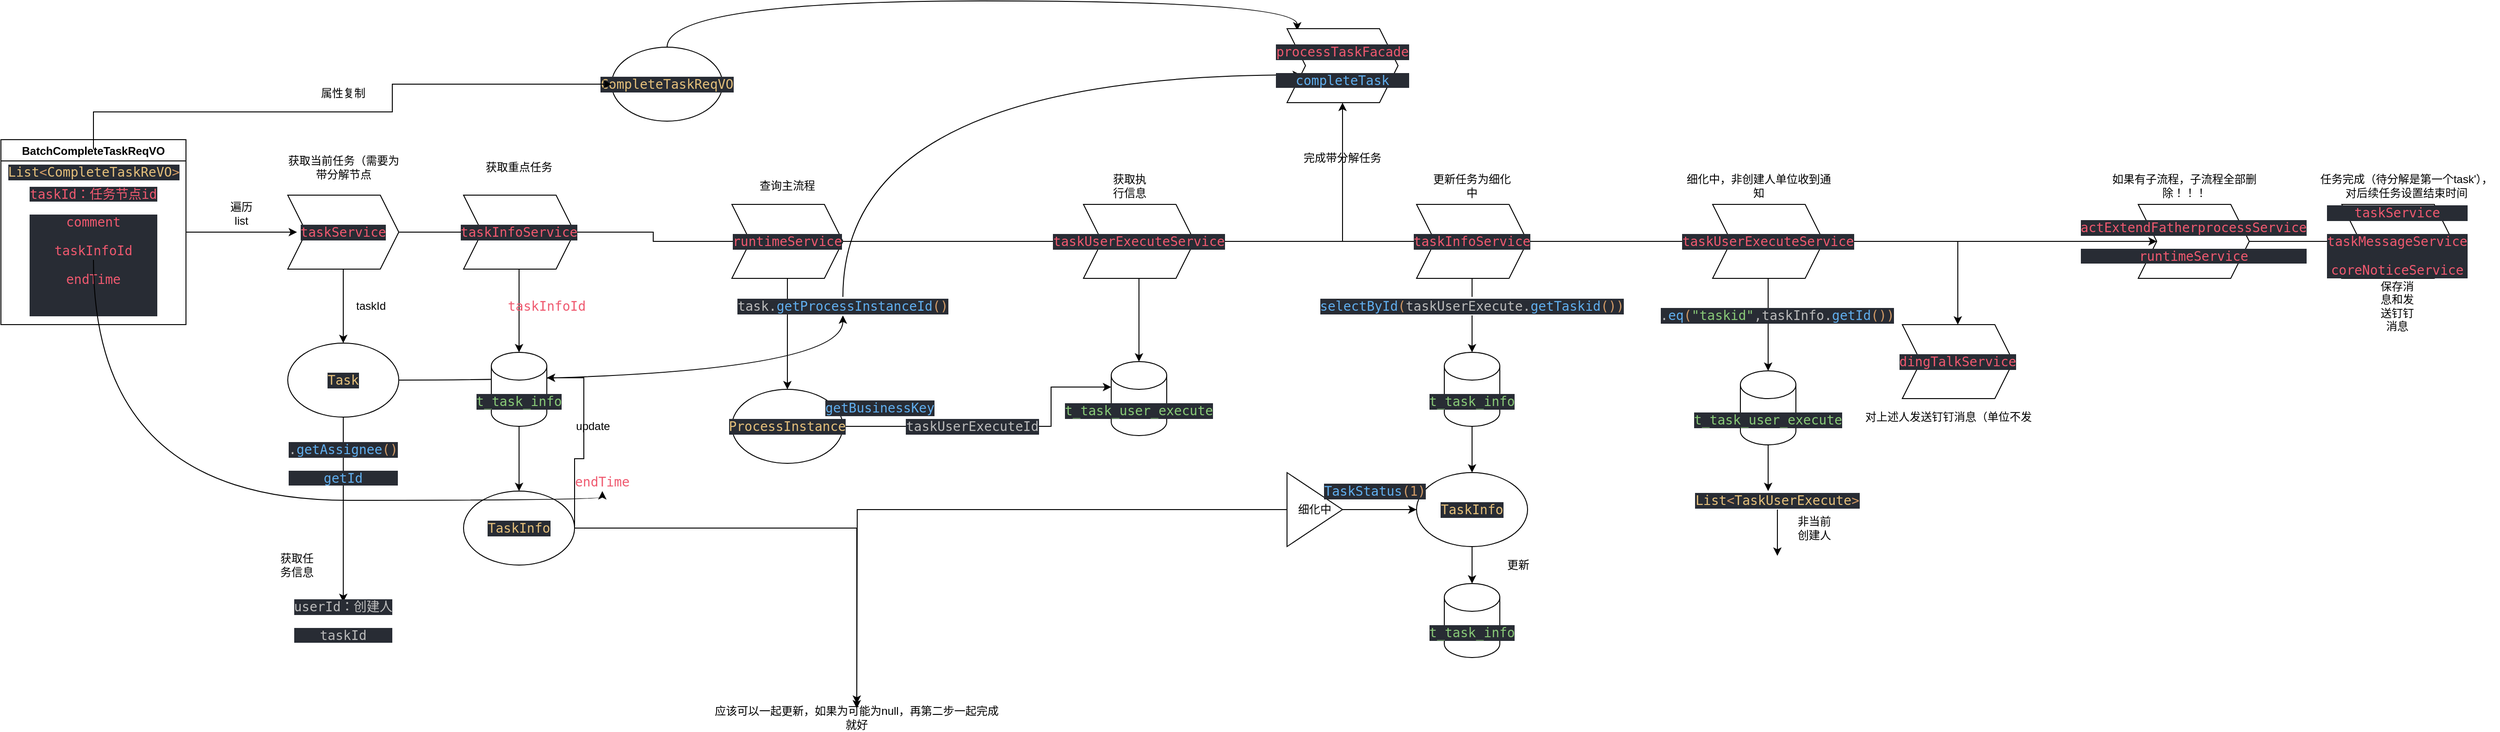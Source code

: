 <mxfile version="14.7.9" type="github">
  <diagram name="Page-1" id="2a216829-ef6e-dabb-86c1-c78162f3ba2b">
    <mxGraphModel dx="1662" dy="794" grid="1" gridSize="10" guides="1" tooltips="1" connect="1" arrows="1" fold="1" page="1" pageScale="1" pageWidth="850" pageHeight="1100" background="none" math="0" shadow="0">
      <root>
        <mxCell id="0" />
        <mxCell id="1" parent="0" />
        <mxCell id="A6VqSCoXwRXT_nMqE62j-7" style="edgeStyle=orthogonalEdgeStyle;rounded=0;orthogonalLoop=1;jettySize=auto;html=1;" parent="1" source="A6VqSCoXwRXT_nMqE62j-2" edge="1">
          <mxGeometry relative="1" as="geometry">
            <mxPoint x="390" y="390" as="targetPoint" />
          </mxGeometry>
        </mxCell>
        <mxCell id="A6VqSCoXwRXT_nMqE62j-2" value="BatchCompleteTaskReqVO" style="swimlane;" parent="1" vertex="1">
          <mxGeometry x="70" y="290" width="200" height="200" as="geometry" />
        </mxCell>
        <mxCell id="A6VqSCoXwRXT_nMqE62j-3" value="&lt;pre style=&quot;background-color: #282c34 ; color: #bbbbbb ; font-family: &amp;#34;jetbrains mono&amp;#34; , monospace ; font-size: 10.5pt&quot;&gt;&lt;span style=&quot;color: #e5c07b&quot;&gt;List&lt;/span&gt;&lt;span style=&quot;color: #d19a66&quot;&gt;&amp;lt;&lt;/span&gt;&lt;span style=&quot;color: #e5c07b&quot;&gt;CompleteTaskReVO&lt;/span&gt;&lt;span style=&quot;color: #d19a66&quot;&gt;&amp;gt;&lt;/span&gt;&lt;/pre&gt;" style="text;html=1;align=center;verticalAlign=middle;resizable=0;points=[];autosize=1;strokeColor=none;" parent="A6VqSCoXwRXT_nMqE62j-2" vertex="1">
          <mxGeometry x="15" y="10" width="170" height="50" as="geometry" />
        </mxCell>
        <mxCell id="A6VqSCoXwRXT_nMqE62j-6" value="&lt;pre style=&quot;background-color: #282c34 ; color: #bbbbbb ; font-family: &amp;#34;jetbrains mono&amp;#34; , monospace ; font-size: 10.5pt&quot;&gt;&lt;span style=&quot;color: #ef596f&quot;&gt;taskId：任务节点id&lt;/span&gt;&lt;/pre&gt;&lt;pre style=&quot;background-color: #282c34 ; color: #bbbbbb ; font-family: &amp;#34;jetbrains mono&amp;#34; , monospace ; font-size: 10.5pt&quot;&gt;&lt;pre style=&quot;font-family: &amp;#34;jetbrains mono&amp;#34; , monospace ; font-size: 10.5pt&quot;&gt;&lt;span style=&quot;color: #ef596f&quot;&gt;comment&lt;/span&gt;&lt;/pre&gt;&lt;pre style=&quot;font-family: &amp;#34;jetbrains mono&amp;#34; , monospace ; font-size: 10.5pt&quot;&gt;&lt;span style=&quot;color: #ef596f&quot;&gt;taskInfoId&lt;/span&gt;&lt;/pre&gt;&lt;pre style=&quot;font-family: &amp;#34;jetbrains mono&amp;#34; , monospace ; font-size: 10.5pt&quot;&gt;&lt;span style=&quot;color: #ef596f&quot;&gt;endTime&lt;/span&gt;&lt;/pre&gt;&lt;pre style=&quot;font-family: &amp;#34;jetbrains mono&amp;#34; , monospace ; font-size: 10.5pt&quot;&gt;&lt;span style=&quot;color: #ef596f&quot;&gt;&lt;br&gt;&lt;/span&gt;&lt;/pre&gt;&lt;/pre&gt;" style="text;html=1;strokeColor=none;fillColor=none;align=center;verticalAlign=middle;whiteSpace=wrap;rounded=0;" parent="A6VqSCoXwRXT_nMqE62j-2" vertex="1">
          <mxGeometry x="80" y="110" width="40" height="20" as="geometry" />
        </mxCell>
        <mxCell id="A6VqSCoXwRXT_nMqE62j-10" style="edgeStyle=orthogonalEdgeStyle;rounded=0;orthogonalLoop=1;jettySize=auto;html=1;" parent="1" source="A6VqSCoXwRXT_nMqE62j-9" edge="1">
          <mxGeometry relative="1" as="geometry">
            <mxPoint x="440" y="510" as="targetPoint" />
          </mxGeometry>
        </mxCell>
        <mxCell id="A6VqSCoXwRXT_nMqE62j-14" style="edgeStyle=orthogonalEdgeStyle;rounded=0;orthogonalLoop=1;jettySize=auto;html=1;exitX=1;exitY=0.5;exitDx=0;exitDy=0;" parent="1" source="A6VqSCoXwRXT_nMqE62j-9" edge="1">
          <mxGeometry relative="1" as="geometry">
            <mxPoint x="590" y="390" as="targetPoint" />
          </mxGeometry>
        </mxCell>
        <mxCell id="A6VqSCoXwRXT_nMqE62j-9" value="&lt;pre style=&quot;background-color: #282c34 ; color: #bbbbbb ; font-family: &amp;#34;jetbrains mono&amp;#34; , monospace ; font-size: 10.5pt&quot;&gt;&lt;span style=&quot;color: #ef596f&quot;&gt;taskService&lt;/span&gt;&lt;/pre&gt;" style="shape=step;perimeter=stepPerimeter;whiteSpace=wrap;html=1;fixedSize=1;" parent="1" vertex="1">
          <mxGeometry x="380" y="350" width="120" height="80" as="geometry" />
        </mxCell>
        <mxCell id="A6VqSCoXwRXT_nMqE62j-11" value="taskId" style="text;html=1;strokeColor=none;fillColor=none;align=center;verticalAlign=middle;whiteSpace=wrap;rounded=0;" parent="1" vertex="1">
          <mxGeometry x="450" y="460" width="40" height="20" as="geometry" />
        </mxCell>
        <mxCell id="A6VqSCoXwRXT_nMqE62j-43" style="edgeStyle=orthogonalEdgeStyle;curved=1;rounded=0;orthogonalLoop=1;jettySize=auto;html=1;entryX=0.5;entryY=1;entryDx=0;entryDy=0;" parent="1" source="A6VqSCoXwRXT_nMqE62j-12" target="A6VqSCoXwRXT_nMqE62j-41" edge="1">
          <mxGeometry relative="1" as="geometry" />
        </mxCell>
        <mxCell id="A6VqSCoXwRXT_nMqE62j-50" style="edgeStyle=orthogonalEdgeStyle;curved=1;rounded=0;orthogonalLoop=1;jettySize=auto;html=1;" parent="1" source="A6VqSCoXwRXT_nMqE62j-12" edge="1">
          <mxGeometry relative="1" as="geometry">
            <mxPoint x="440" y="790" as="targetPoint" />
          </mxGeometry>
        </mxCell>
        <mxCell id="A6VqSCoXwRXT_nMqE62j-12" value="&lt;pre style=&quot;background-color: #282c34 ; color: #bbbbbb ; font-family: &amp;#34;jetbrains mono&amp;#34; , monospace ; font-size: 10.5pt&quot;&gt;&lt;span style=&quot;color: #e5c07b&quot;&gt;Task&lt;/span&gt;&lt;/pre&gt;" style="ellipse;whiteSpace=wrap;html=1;" parent="1" vertex="1">
          <mxGeometry x="380" y="510" width="120" height="80" as="geometry" />
        </mxCell>
        <mxCell id="A6VqSCoXwRXT_nMqE62j-13" value="获取当前任务（需要为带分解节点" style="text;html=1;strokeColor=none;fillColor=none;align=center;verticalAlign=middle;whiteSpace=wrap;rounded=0;" parent="1" vertex="1">
          <mxGeometry x="377.5" y="310" width="125" height="20" as="geometry" />
        </mxCell>
        <mxCell id="A6VqSCoXwRXT_nMqE62j-16" style="edgeStyle=orthogonalEdgeStyle;rounded=0;orthogonalLoop=1;jettySize=auto;html=1;entryX=0.5;entryY=0;entryDx=0;entryDy=0;entryPerimeter=0;" parent="1" source="A6VqSCoXwRXT_nMqE62j-15" target="A6VqSCoXwRXT_nMqE62j-18" edge="1">
          <mxGeometry relative="1" as="geometry">
            <mxPoint x="630" y="510" as="targetPoint" />
          </mxGeometry>
        </mxCell>
        <mxCell id="A6VqSCoXwRXT_nMqE62j-102" style="edgeStyle=orthogonalEdgeStyle;rounded=0;orthogonalLoop=1;jettySize=auto;html=1;" parent="1" source="A6VqSCoXwRXT_nMqE62j-15" target="A6VqSCoXwRXT_nMqE62j-38" edge="1">
          <mxGeometry relative="1" as="geometry" />
        </mxCell>
        <mxCell id="A6VqSCoXwRXT_nMqE62j-15" value="&lt;pre style=&quot;background-color: #282c34 ; color: #bbbbbb ; font-family: &amp;#34;jetbrains mono&amp;#34; , monospace ; font-size: 10.5pt&quot;&gt;&lt;span style=&quot;color: #ef596f&quot;&gt;taskInfoService&lt;/span&gt;&lt;/pre&gt;" style="shape=step;perimeter=stepPerimeter;whiteSpace=wrap;html=1;fixedSize=1;" parent="1" vertex="1">
          <mxGeometry x="570" y="350" width="120" height="80" as="geometry" />
        </mxCell>
        <mxCell id="A6VqSCoXwRXT_nMqE62j-17" value="&lt;pre style=&quot;color: rgb(187 , 187 , 187) ; font-size: 10.5pt ; font-family: &amp;#34;jetbrains mono&amp;#34; , monospace&quot;&gt;&lt;span style=&quot;color: rgb(239 , 89 , 111)&quot;&gt;taskInfoId&lt;/span&gt;&lt;/pre&gt;" style="text;html=1;strokeColor=none;fillColor=none;align=center;verticalAlign=middle;whiteSpace=wrap;rounded=0;" parent="1" vertex="1">
          <mxGeometry x="640" y="460" width="40" height="20" as="geometry" />
        </mxCell>
        <mxCell id="A6VqSCoXwRXT_nMqE62j-22" style="edgeStyle=orthogonalEdgeStyle;rounded=0;orthogonalLoop=1;jettySize=auto;html=1;entryX=0.5;entryY=0;entryDx=0;entryDy=0;" parent="1" source="A6VqSCoXwRXT_nMqE62j-18" target="A6VqSCoXwRXT_nMqE62j-21" edge="1">
          <mxGeometry relative="1" as="geometry" />
        </mxCell>
        <mxCell id="A6VqSCoXwRXT_nMqE62j-18" value="&lt;pre style=&quot;background-color: #282c34 ; color: #bbbbbb ; font-family: &amp;#34;jetbrains mono&amp;#34; , monospace ; font-size: 10.5pt&quot;&gt;&lt;span style=&quot;color: #89ca78&quot;&gt;t_task_info&lt;/span&gt;&lt;/pre&gt;" style="shape=cylinder3;whiteSpace=wrap;html=1;boundedLbl=1;backgroundOutline=1;size=15;" parent="1" vertex="1">
          <mxGeometry x="600" y="520" width="60" height="80" as="geometry" />
        </mxCell>
        <mxCell id="A6VqSCoXwRXT_nMqE62j-20" value="获取重点任务" style="text;html=1;strokeColor=none;fillColor=none;align=center;verticalAlign=middle;whiteSpace=wrap;rounded=0;" parent="1" vertex="1">
          <mxGeometry x="585" y="310" width="90" height="20" as="geometry" />
        </mxCell>
        <mxCell id="A6VqSCoXwRXT_nMqE62j-23" style="edgeStyle=orthogonalEdgeStyle;rounded=0;orthogonalLoop=1;jettySize=auto;html=1;entryX=1;entryY=0;entryDx=0;entryDy=27.5;entryPerimeter=0;" parent="1" source="A6VqSCoXwRXT_nMqE62j-21" target="A6VqSCoXwRXT_nMqE62j-18" edge="1">
          <mxGeometry relative="1" as="geometry">
            <Array as="points">
              <mxPoint x="690" y="635" />
              <mxPoint x="700" y="635" />
              <mxPoint x="700" y="548" />
            </Array>
          </mxGeometry>
        </mxCell>
        <mxCell id="A6VqSCoXwRXT_nMqE62j-98" style="edgeStyle=orthogonalEdgeStyle;rounded=0;orthogonalLoop=1;jettySize=auto;html=1;" parent="1" source="A6VqSCoXwRXT_nMqE62j-21" target="A6VqSCoXwRXT_nMqE62j-97" edge="1">
          <mxGeometry relative="1" as="geometry" />
        </mxCell>
        <mxCell id="A6VqSCoXwRXT_nMqE62j-21" value="&lt;pre style=&quot;background-color: #282c34 ; color: #bbbbbb ; font-family: &amp;#34;jetbrains mono&amp;#34; , monospace ; font-size: 10.5pt&quot;&gt;&lt;span style=&quot;color: #e5c07b&quot;&gt;TaskInfo&lt;/span&gt;&lt;/pre&gt;" style="ellipse;whiteSpace=wrap;html=1;" parent="1" vertex="1">
          <mxGeometry x="570" y="670" width="120" height="80" as="geometry" />
        </mxCell>
        <mxCell id="A6VqSCoXwRXT_nMqE62j-27" value="&lt;pre style=&quot;color: rgb(187 , 187 , 187) ; font-size: 10.5pt ; font-family: &amp;#34;jetbrains mono&amp;#34; , monospace&quot;&gt;&lt;span style=&quot;color: rgb(239 , 89 , 111)&quot;&gt;endTime&lt;/span&gt;&lt;/pre&gt;" style="text;html=1;strokeColor=none;fillColor=none;align=center;verticalAlign=middle;whiteSpace=wrap;rounded=0;" parent="1" vertex="1">
          <mxGeometry x="700" y="650" width="40" height="20" as="geometry" />
        </mxCell>
        <mxCell id="A6VqSCoXwRXT_nMqE62j-30" style="edgeStyle=orthogonalEdgeStyle;curved=1;rounded=0;orthogonalLoop=1;jettySize=auto;html=1;entryX=0.5;entryY=1;entryDx=0;entryDy=0;" parent="1" source="A6VqSCoXwRXT_nMqE62j-6" target="A6VqSCoXwRXT_nMqE62j-27" edge="1">
          <mxGeometry relative="1" as="geometry">
            <Array as="points">
              <mxPoint x="170" y="680" />
              <mxPoint x="720" y="680" />
            </Array>
          </mxGeometry>
        </mxCell>
        <mxCell id="A6VqSCoXwRXT_nMqE62j-32" value="遍历list" style="text;html=1;strokeColor=none;fillColor=none;align=center;verticalAlign=middle;whiteSpace=wrap;rounded=0;" parent="1" vertex="1">
          <mxGeometry x="310" y="360" width="40" height="20" as="geometry" />
        </mxCell>
        <mxCell id="TLC4FxBc1BaUloefRsDS-1" style="edgeStyle=orthogonalEdgeStyle;rounded=0;orthogonalLoop=1;jettySize=auto;html=1;entryX=0.092;entryY=0.025;entryDx=0;entryDy=0;entryPerimeter=0;curved=1;" parent="1" source="A6VqSCoXwRXT_nMqE62j-33" target="A6VqSCoXwRXT_nMqE62j-69" edge="1">
          <mxGeometry relative="1" as="geometry">
            <Array as="points">
              <mxPoint x="790" y="140" />
              <mxPoint x="1471" y="140" />
            </Array>
          </mxGeometry>
        </mxCell>
        <mxCell id="A6VqSCoXwRXT_nMqE62j-33" value="&lt;pre style=&quot;background-color: #282c34 ; color: #bbbbbb ; font-family: &amp;#34;jetbrains mono&amp;#34; , monospace ; font-size: 10.5pt&quot;&gt;&lt;span style=&quot;color: #e5c07b&quot;&gt;CompleteTaskReqVO&lt;/span&gt;&lt;/pre&gt;" style="ellipse;whiteSpace=wrap;html=1;" parent="1" vertex="1">
          <mxGeometry x="730" y="190" width="120" height="80" as="geometry" />
        </mxCell>
        <mxCell id="A6VqSCoXwRXT_nMqE62j-36" value="属性复制" style="text;html=1;strokeColor=none;fillColor=none;align=center;verticalAlign=middle;whiteSpace=wrap;rounded=0;" parent="1" vertex="1">
          <mxGeometry x="400" y="230" width="80" height="20" as="geometry" />
        </mxCell>
        <mxCell id="A6VqSCoXwRXT_nMqE62j-40" style="edgeStyle=orthogonalEdgeStyle;curved=1;rounded=0;orthogonalLoop=1;jettySize=auto;html=1;entryX=0.5;entryY=0;entryDx=0;entryDy=0;" parent="1" source="A6VqSCoXwRXT_nMqE62j-38" target="A6VqSCoXwRXT_nMqE62j-44" edge="1">
          <mxGeometry relative="1" as="geometry">
            <mxPoint x="920" y="550" as="targetPoint" />
          </mxGeometry>
        </mxCell>
        <mxCell id="A6VqSCoXwRXT_nMqE62j-59" style="edgeStyle=orthogonalEdgeStyle;curved=1;rounded=0;orthogonalLoop=1;jettySize=auto;html=1;entryX=0;entryY=0.5;entryDx=0;entryDy=0;" parent="1" source="A6VqSCoXwRXT_nMqE62j-38" target="A6VqSCoXwRXT_nMqE62j-60" edge="1">
          <mxGeometry relative="1" as="geometry">
            <mxPoint x="1280" y="410" as="targetPoint" />
          </mxGeometry>
        </mxCell>
        <mxCell id="A6VqSCoXwRXT_nMqE62j-38" value="&lt;pre style=&quot;background-color: #282c34 ; color: #bbbbbb ; font-family: &amp;#34;jetbrains mono&amp;#34; , monospace ; font-size: 10.5pt&quot;&gt;&lt;span style=&quot;color: #ef596f&quot;&gt;runtimeService&lt;/span&gt;&lt;/pre&gt;" style="shape=step;perimeter=stepPerimeter;whiteSpace=wrap;html=1;fixedSize=1;" parent="1" vertex="1">
          <mxGeometry x="860" y="360" width="120" height="80" as="geometry" />
        </mxCell>
        <mxCell id="TLC4FxBc1BaUloefRsDS-2" style="edgeStyle=orthogonalEdgeStyle;curved=1;rounded=0;orthogonalLoop=1;jettySize=auto;html=1;" parent="1" source="A6VqSCoXwRXT_nMqE62j-41" target="A6VqSCoXwRXT_nMqE62j-69" edge="1">
          <mxGeometry relative="1" as="geometry">
            <Array as="points">
              <mxPoint x="980" y="220" />
            </Array>
          </mxGeometry>
        </mxCell>
        <mxCell id="A6VqSCoXwRXT_nMqE62j-41" value="&lt;pre style=&quot;background-color: #282c34 ; color: #bbbbbb ; font-family: &amp;#34;jetbrains mono&amp;#34; , monospace ; font-size: 10.5pt&quot;&gt;task.&lt;span style=&quot;color: #61afef&quot;&gt;getProcessInstanceId&lt;/span&gt;&lt;span style=&quot;color: #d19a66&quot;&gt;()&lt;/span&gt;&lt;/pre&gt;" style="text;html=1;strokeColor=none;fillColor=none;align=center;verticalAlign=middle;whiteSpace=wrap;rounded=0;" parent="1" vertex="1">
          <mxGeometry x="960" y="460" width="40" height="20" as="geometry" />
        </mxCell>
        <mxCell id="A6VqSCoXwRXT_nMqE62j-46" style="edgeStyle=orthogonalEdgeStyle;curved=1;rounded=0;orthogonalLoop=1;jettySize=auto;html=1;entryX=0;entryY=0.5;entryDx=0;entryDy=0;" parent="1" source="A6VqSCoXwRXT_nMqE62j-44" target="A6VqSCoXwRXT_nMqE62j-47" edge="1">
          <mxGeometry relative="1" as="geometry">
            <mxPoint x="1040" y="600" as="targetPoint" />
          </mxGeometry>
        </mxCell>
        <mxCell id="A6VqSCoXwRXT_nMqE62j-44" value="&lt;pre style=&quot;background-color: #282c34 ; color: #bbbbbb ; font-family: &amp;#34;jetbrains mono&amp;#34; , monospace ; font-size: 10.5pt&quot;&gt;&lt;span style=&quot;color: #e5c07b&quot;&gt;ProcessInstance&lt;/span&gt;&lt;/pre&gt;" style="ellipse;whiteSpace=wrap;html=1;" parent="1" vertex="1">
          <mxGeometry x="860" y="560" width="120" height="80" as="geometry" />
        </mxCell>
        <mxCell id="A6VqSCoXwRXT_nMqE62j-45" value="查询主流程" style="text;html=1;strokeColor=none;fillColor=none;align=center;verticalAlign=middle;whiteSpace=wrap;rounded=0;" parent="1" vertex="1">
          <mxGeometry x="885" y="330" width="70" height="20" as="geometry" />
        </mxCell>
        <mxCell id="A6VqSCoXwRXT_nMqE62j-64" style="edgeStyle=orthogonalEdgeStyle;rounded=0;orthogonalLoop=1;jettySize=auto;html=1;entryX=0;entryY=0;entryDx=0;entryDy=27.5;entryPerimeter=0;" parent="1" source="A6VqSCoXwRXT_nMqE62j-47" target="A6VqSCoXwRXT_nMqE62j-62" edge="1">
          <mxGeometry relative="1" as="geometry">
            <mxPoint x="1190" y="480" as="targetPoint" />
            <Array as="points">
              <mxPoint x="1205" y="600" />
              <mxPoint x="1205" y="558" />
            </Array>
          </mxGeometry>
        </mxCell>
        <mxCell id="A6VqSCoXwRXT_nMqE62j-47" value="&lt;pre style=&quot;background-color: #282c34 ; color: #bbbbbb ; font-family: &amp;#34;jetbrains mono&amp;#34; , monospace ; font-size: 10.5pt&quot;&gt;taskUserExecuteId&lt;/pre&gt;" style="text;html=1;strokeColor=none;fillColor=none;align=center;verticalAlign=middle;whiteSpace=wrap;rounded=0;" parent="1" vertex="1">
          <mxGeometry x="1100" y="590" width="40" height="20" as="geometry" />
        </mxCell>
        <mxCell id="A6VqSCoXwRXT_nMqE62j-48" value="&lt;pre style=&quot;background-color: #282c34 ; color: #bbbbbb ; font-family: &amp;#34;jetbrains mono&amp;#34; , monospace ; font-size: 10.5pt&quot;&gt;&lt;span style=&quot;color: #61afef&quot;&gt;getBusinessKey&lt;/span&gt;&lt;/pre&gt;" style="text;html=1;strokeColor=none;fillColor=none;align=center;verticalAlign=middle;whiteSpace=wrap;rounded=0;" parent="1" vertex="1">
          <mxGeometry x="1000" y="570" width="40" height="20" as="geometry" />
        </mxCell>
        <mxCell id="A6VqSCoXwRXT_nMqE62j-51" value="&lt;pre style=&quot;background-color: #282c34 ; color: #bbbbbb ; font-family: &amp;#34;jetbrains mono&amp;#34; , monospace ; font-size: 10.5pt&quot;&gt;userId：创建人&lt;/pre&gt;&lt;pre style=&quot;background-color: #282c34 ; color: #bbbbbb ; font-family: &amp;#34;jetbrains mono&amp;#34; , monospace ; font-size: 10.5pt&quot;&gt;&lt;pre style=&quot;font-family: &amp;#34;jetbrains mono&amp;#34; , monospace ; font-size: 10.5pt&quot;&gt;taskId&lt;/pre&gt;&lt;/pre&gt;" style="text;html=1;strokeColor=none;fillColor=none;align=center;verticalAlign=middle;whiteSpace=wrap;rounded=0;" parent="1" vertex="1">
          <mxGeometry x="420" y="800" width="40" height="20" as="geometry" />
        </mxCell>
        <mxCell id="A6VqSCoXwRXT_nMqE62j-52" value="&lt;pre style=&quot;background-color: #282c34 ; color: #bbbbbb ; font-family: &amp;#34;jetbrains mono&amp;#34; , monospace ; font-size: 10.5pt&quot;&gt;.&lt;span style=&quot;color: #61afef&quot;&gt;getAssignee&lt;/span&gt;&lt;span style=&quot;color: #d19a66&quot;&gt;()&lt;/span&gt;&lt;/pre&gt;&lt;pre style=&quot;background-color: #282c34 ; color: #bbbbbb ; font-family: &amp;#34;jetbrains mono&amp;#34; , monospace ; font-size: 10.5pt&quot;&gt;&lt;pre style=&quot;font-family: &amp;#34;jetbrains mono&amp;#34; , monospace ; font-size: 10.5pt&quot;&gt;&lt;span style=&quot;color: #61afef&quot;&gt;getId&lt;/span&gt;&lt;/pre&gt;&lt;/pre&gt;" style="text;html=1;strokeColor=none;fillColor=none;align=center;verticalAlign=middle;whiteSpace=wrap;rounded=0;" parent="1" vertex="1">
          <mxGeometry x="420" y="630" width="40" height="20" as="geometry" />
        </mxCell>
        <mxCell id="A6VqSCoXwRXT_nMqE62j-55" value="获取任务信息" style="text;html=1;strokeColor=none;fillColor=none;align=center;verticalAlign=middle;whiteSpace=wrap;rounded=0;" parent="1" vertex="1">
          <mxGeometry x="370" y="740" width="40" height="20" as="geometry" />
        </mxCell>
        <mxCell id="A6VqSCoXwRXT_nMqE62j-61" style="edgeStyle=orthogonalEdgeStyle;curved=1;rounded=0;orthogonalLoop=1;jettySize=auto;html=1;entryX=0.5;entryY=0;entryDx=0;entryDy=0;entryPerimeter=0;" parent="1" source="A6VqSCoXwRXT_nMqE62j-60" target="A6VqSCoXwRXT_nMqE62j-62" edge="1">
          <mxGeometry relative="1" as="geometry">
            <mxPoint x="1300" y="520" as="targetPoint" />
          </mxGeometry>
        </mxCell>
        <mxCell id="A6VqSCoXwRXT_nMqE62j-70" style="edgeStyle=orthogonalEdgeStyle;rounded=0;orthogonalLoop=1;jettySize=auto;html=1;entryX=0.5;entryY=1;entryDx=0;entryDy=0;" parent="1" source="A6VqSCoXwRXT_nMqE62j-60" target="A6VqSCoXwRXT_nMqE62j-69" edge="1">
          <mxGeometry relative="1" as="geometry" />
        </mxCell>
        <mxCell id="A6VqSCoXwRXT_nMqE62j-73" style="edgeStyle=orthogonalEdgeStyle;rounded=0;orthogonalLoop=1;jettySize=auto;html=1;entryX=0;entryY=0.5;entryDx=0;entryDy=0;" parent="1" source="A6VqSCoXwRXT_nMqE62j-60" target="A6VqSCoXwRXT_nMqE62j-74" edge="1">
          <mxGeometry relative="1" as="geometry">
            <mxPoint x="1580" y="400.0" as="targetPoint" />
          </mxGeometry>
        </mxCell>
        <mxCell id="A6VqSCoXwRXT_nMqE62j-60" value="&lt;pre style=&quot;background-color: #282c34 ; color: #bbbbbb ; font-family: &amp;#34;jetbrains mono&amp;#34; , monospace ; font-size: 10.5pt&quot;&gt;&lt;span style=&quot;color: #ef596f&quot;&gt;taskUserExecuteService&lt;/span&gt;&lt;/pre&gt;" style="shape=step;perimeter=stepPerimeter;whiteSpace=wrap;html=1;fixedSize=1;" parent="1" vertex="1">
          <mxGeometry x="1240" y="360" width="120" height="80" as="geometry" />
        </mxCell>
        <mxCell id="A6VqSCoXwRXT_nMqE62j-62" value="&lt;pre style=&quot;background-color: #282c34 ; color: #bbbbbb ; font-family: &amp;#34;jetbrains mono&amp;#34; , monospace ; font-size: 10.5pt&quot;&gt;&lt;span style=&quot;color: #89ca78&quot;&gt;t_task_user_execute&lt;/span&gt;&lt;/pre&gt;" style="shape=cylinder3;whiteSpace=wrap;html=1;boundedLbl=1;backgroundOutline=1;size=15;" parent="1" vertex="1">
          <mxGeometry x="1270" y="530" width="60" height="80" as="geometry" />
        </mxCell>
        <mxCell id="A6VqSCoXwRXT_nMqE62j-65" value="获取执行信息" style="text;html=1;strokeColor=none;fillColor=none;align=center;verticalAlign=middle;whiteSpace=wrap;rounded=0;" parent="1" vertex="1">
          <mxGeometry x="1270" y="330" width="40" height="20" as="geometry" />
        </mxCell>
        <mxCell id="A6VqSCoXwRXT_nMqE62j-66" value="update" style="text;html=1;strokeColor=none;fillColor=none;align=center;verticalAlign=middle;whiteSpace=wrap;rounded=0;" parent="1" vertex="1">
          <mxGeometry x="690" y="590" width="40" height="20" as="geometry" />
        </mxCell>
        <mxCell id="A6VqSCoXwRXT_nMqE62j-69" value="&lt;pre style=&quot;background-color: #282c34 ; color: #bbbbbb ; font-family: &amp;#34;jetbrains mono&amp;#34; , monospace ; font-size: 10.5pt&quot;&gt;&lt;span style=&quot;color: #ef596f&quot;&gt;processTaskFacade&lt;/span&gt;&lt;/pre&gt;&lt;pre style=&quot;background-color: rgb(40 , 44 , 52) ; font-family: &amp;#34;jetbrains mono&amp;#34; , monospace ; font-size: 10.5pt ; color: rgb(187 , 187 , 187)&quot;&gt;&lt;pre style=&quot;font-family: &amp;#34;jetbrains mono&amp;#34; , monospace ; font-size: 10.5pt&quot;&gt;&lt;span style=&quot;color: #61afef&quot;&gt;completeTask&lt;/span&gt;&lt;/pre&gt;&lt;/pre&gt;" style="shape=step;perimeter=stepPerimeter;whiteSpace=wrap;html=1;fixedSize=1;" parent="1" vertex="1">
          <mxGeometry x="1460" y="170" width="120" height="80" as="geometry" />
        </mxCell>
        <mxCell id="A6VqSCoXwRXT_nMqE62j-72" value="完成带分解任务" style="text;html=1;strokeColor=none;fillColor=none;align=center;verticalAlign=middle;whiteSpace=wrap;rounded=0;" parent="1" vertex="1">
          <mxGeometry x="1465" y="300" width="110" height="20" as="geometry" />
        </mxCell>
        <mxCell id="A6VqSCoXwRXT_nMqE62j-75" style="edgeStyle=orthogonalEdgeStyle;rounded=0;orthogonalLoop=1;jettySize=auto;html=1;startArrow=none;" parent="1" source="A6VqSCoXwRXT_nMqE62j-76" edge="1">
          <mxGeometry relative="1" as="geometry">
            <mxPoint x="1660" y="520.0" as="targetPoint" />
          </mxGeometry>
        </mxCell>
        <mxCell id="A6VqSCoXwRXT_nMqE62j-106" value="" style="edgeStyle=orthogonalEdgeStyle;rounded=0;orthogonalLoop=1;jettySize=auto;html=1;" parent="1" source="A6VqSCoXwRXT_nMqE62j-74" target="A6VqSCoXwRXT_nMqE62j-105" edge="1">
          <mxGeometry relative="1" as="geometry" />
        </mxCell>
        <mxCell id="A6VqSCoXwRXT_nMqE62j-74" value="&lt;pre style=&quot;background-color: #282c34 ; color: #bbbbbb ; font-family: &amp;#34;jetbrains mono&amp;#34; , monospace ; font-size: 10.5pt&quot;&gt;&lt;span style=&quot;color: #ef596f&quot;&gt;taskInfoService&lt;/span&gt;&lt;/pre&gt;" style="shape=step;perimeter=stepPerimeter;whiteSpace=wrap;html=1;fixedSize=1;" parent="1" vertex="1">
          <mxGeometry x="1600" y="360" width="120" height="80" as="geometry" />
        </mxCell>
        <mxCell id="A6VqSCoXwRXT_nMqE62j-76" value="&lt;pre style=&quot;background-color: #282c34 ; color: #bbbbbb ; font-family: &amp;#34;jetbrains mono&amp;#34; , monospace ; font-size: 10.5pt&quot;&gt;&lt;span style=&quot;color: #61afef&quot;&gt;selectById&lt;/span&gt;&lt;span style=&quot;color: #d19a66&quot;&gt;(&lt;/span&gt;taskUserExecute.&lt;span style=&quot;color: #61afef&quot;&gt;getTaskid&lt;/span&gt;&lt;span style=&quot;color: #d19a66&quot;&gt;())&lt;/span&gt;&lt;/pre&gt;" style="text;html=1;strokeColor=none;fillColor=none;align=center;verticalAlign=middle;whiteSpace=wrap;rounded=0;" parent="1" vertex="1">
          <mxGeometry x="1640" y="460" width="40" height="20" as="geometry" />
        </mxCell>
        <mxCell id="A6VqSCoXwRXT_nMqE62j-77" value="" style="edgeStyle=orthogonalEdgeStyle;rounded=0;orthogonalLoop=1;jettySize=auto;html=1;endArrow=none;" parent="1" source="A6VqSCoXwRXT_nMqE62j-74" target="A6VqSCoXwRXT_nMqE62j-76" edge="1">
          <mxGeometry relative="1" as="geometry">
            <mxPoint x="1660" y="520.0" as="targetPoint" />
            <mxPoint x="1660" y="440.0" as="sourcePoint" />
          </mxGeometry>
        </mxCell>
        <mxCell id="A6VqSCoXwRXT_nMqE62j-90" style="edgeStyle=orthogonalEdgeStyle;rounded=0;orthogonalLoop=1;jettySize=auto;html=1;" parent="1" source="A6VqSCoXwRXT_nMqE62j-78" target="A6VqSCoXwRXT_nMqE62j-92" edge="1">
          <mxGeometry relative="1" as="geometry">
            <mxPoint x="1660" y="770.0" as="targetPoint" />
          </mxGeometry>
        </mxCell>
        <mxCell id="A6VqSCoXwRXT_nMqE62j-99" style="edgeStyle=orthogonalEdgeStyle;rounded=0;orthogonalLoop=1;jettySize=auto;html=1;entryX=0.5;entryY=0;entryDx=0;entryDy=0;" parent="1" source="A6VqSCoXwRXT_nMqE62j-78" edge="1">
          <mxGeometry relative="1" as="geometry">
            <mxPoint x="995" y="900" as="targetPoint" />
          </mxGeometry>
        </mxCell>
        <mxCell id="A6VqSCoXwRXT_nMqE62j-78" value="&lt;pre style=&quot;background-color: #282c34 ; color: #bbbbbb ; font-family: &amp;#34;jetbrains mono&amp;#34; , monospace ; font-size: 10.5pt&quot;&gt;&lt;span style=&quot;color: #e5c07b&quot;&gt;TaskInfo&lt;/span&gt;&lt;/pre&gt;" style="ellipse;whiteSpace=wrap;html=1;" parent="1" vertex="1">
          <mxGeometry x="1600" y="650" width="120" height="80" as="geometry" />
        </mxCell>
        <mxCell id="A6VqSCoXwRXT_nMqE62j-83" style="edgeStyle=orthogonalEdgeStyle;rounded=0;orthogonalLoop=1;jettySize=auto;html=1;" parent="1" source="A6VqSCoXwRXT_nMqE62j-82" target="A6VqSCoXwRXT_nMqE62j-78" edge="1">
          <mxGeometry relative="1" as="geometry" />
        </mxCell>
        <mxCell id="A6VqSCoXwRXT_nMqE62j-82" value="细化中" style="triangle;whiteSpace=wrap;html=1;" parent="1" vertex="1">
          <mxGeometry x="1460" y="650" width="60" height="80" as="geometry" />
        </mxCell>
        <mxCell id="A6VqSCoXwRXT_nMqE62j-84" value="&lt;pre style=&quot;background-color: #282c34 ; color: #bbbbbb ; font-family: &amp;#34;jetbrains mono&amp;#34; , monospace ; font-size: 10.5pt&quot;&gt;&lt;span style=&quot;color: #61afef&quot;&gt;TaskStatus&lt;/span&gt;&lt;span style=&quot;color: #d19a66&quot;&gt;(1)&lt;/span&gt;&lt;/pre&gt;" style="text;html=1;strokeColor=none;fillColor=none;align=center;verticalAlign=middle;whiteSpace=wrap;rounded=0;" parent="1" vertex="1">
          <mxGeometry x="1535" y="660" width="40" height="20" as="geometry" />
        </mxCell>
        <mxCell id="A6VqSCoXwRXT_nMqE62j-87" style="edgeStyle=orthogonalEdgeStyle;rounded=0;orthogonalLoop=1;jettySize=auto;html=1;entryX=0.5;entryY=0;entryDx=0;entryDy=0;" parent="1" source="A6VqSCoXwRXT_nMqE62j-86" target="A6VqSCoXwRXT_nMqE62j-78" edge="1">
          <mxGeometry relative="1" as="geometry" />
        </mxCell>
        <mxCell id="A6VqSCoXwRXT_nMqE62j-86" value="&lt;pre style=&quot;background-color: rgb(40 , 44 , 52) ; color: rgb(187 , 187 , 187) ; font-family: &amp;#34;jetbrains mono&amp;#34; , monospace ; font-size: 10.5pt&quot;&gt;&lt;span style=&quot;color: rgb(137 , 202 , 120)&quot;&gt;t_task_info&lt;/span&gt;&lt;/pre&gt;" style="shape=cylinder3;whiteSpace=wrap;html=1;boundedLbl=1;backgroundOutline=1;size=15;" parent="1" vertex="1">
          <mxGeometry x="1630" y="520" width="60" height="80" as="geometry" />
        </mxCell>
        <mxCell id="A6VqSCoXwRXT_nMqE62j-92" value="&lt;pre style=&quot;background-color: rgb(40 , 44 , 52) ; color: rgb(187 , 187 , 187) ; font-family: &amp;#34;jetbrains mono&amp;#34; , monospace ; font-size: 10.5pt&quot;&gt;&lt;span style=&quot;color: rgb(137 , 202 , 120)&quot;&gt;t_task_info&lt;/span&gt;&lt;/pre&gt;" style="shape=cylinder3;whiteSpace=wrap;html=1;boundedLbl=1;backgroundOutline=1;size=15;" parent="1" vertex="1">
          <mxGeometry x="1630" y="770.0" width="60" height="80" as="geometry" />
        </mxCell>
        <mxCell id="A6VqSCoXwRXT_nMqE62j-93" value="更新" style="text;html=1;strokeColor=none;fillColor=none;align=center;verticalAlign=middle;whiteSpace=wrap;rounded=0;" parent="1" vertex="1">
          <mxGeometry x="1690" y="740" width="40" height="20" as="geometry" />
        </mxCell>
        <mxCell id="A6VqSCoXwRXT_nMqE62j-95" value="更新任务为细化中" style="text;html=1;strokeColor=none;fillColor=none;align=center;verticalAlign=middle;whiteSpace=wrap;rounded=0;" parent="1" vertex="1">
          <mxGeometry x="1615" y="330" width="90" height="20" as="geometry" />
        </mxCell>
        <mxCell id="A6VqSCoXwRXT_nMqE62j-97" value="应该可以一起更新，如果为可能为null，再第二步一起完成就好" style="text;html=1;strokeColor=none;fillColor=none;align=center;verticalAlign=middle;whiteSpace=wrap;rounded=0;" parent="1" vertex="1">
          <mxGeometry x="840" y="905" width="310" height="20" as="geometry" />
        </mxCell>
        <mxCell id="A6VqSCoXwRXT_nMqE62j-101" style="edgeStyle=orthogonalEdgeStyle;rounded=0;orthogonalLoop=1;jettySize=auto;html=1;entryX=0;entryY=0.5;entryDx=0;entryDy=0;" parent="1" source="A6VqSCoXwRXT_nMqE62j-3" target="A6VqSCoXwRXT_nMqE62j-33" edge="1">
          <mxGeometry relative="1" as="geometry">
            <Array as="points">
              <mxPoint x="170" y="260" />
              <mxPoint x="493" y="260" />
              <mxPoint x="493" y="230" />
            </Array>
          </mxGeometry>
        </mxCell>
        <mxCell id="A6VqSCoXwRXT_nMqE62j-108" style="edgeStyle=orthogonalEdgeStyle;rounded=0;orthogonalLoop=1;jettySize=auto;html=1;entryX=0.5;entryY=0;entryDx=0;entryDy=0;entryPerimeter=0;" parent="1" source="A6VqSCoXwRXT_nMqE62j-105" target="A6VqSCoXwRXT_nMqE62j-113" edge="1">
          <mxGeometry relative="1" as="geometry">
            <mxPoint x="1980" y="540" as="targetPoint" />
          </mxGeometry>
        </mxCell>
        <mxCell id="A6VqSCoXwRXT_nMqE62j-119" style="edgeStyle=orthogonalEdgeStyle;rounded=0;orthogonalLoop=1;jettySize=auto;html=1;entryX=0.5;entryY=0;entryDx=0;entryDy=0;" parent="1" source="A6VqSCoXwRXT_nMqE62j-105" target="A6VqSCoXwRXT_nMqE62j-120" edge="1">
          <mxGeometry relative="1" as="geometry">
            <mxPoint x="2180" y="480.0" as="targetPoint" />
          </mxGeometry>
        </mxCell>
        <mxCell id="A6VqSCoXwRXT_nMqE62j-122" style="edgeStyle=orthogonalEdgeStyle;rounded=0;orthogonalLoop=1;jettySize=auto;html=1;entryX=0;entryY=0.5;entryDx=0;entryDy=0;" parent="1" source="A6VqSCoXwRXT_nMqE62j-105" target="TLC4FxBc1BaUloefRsDS-3" edge="1">
          <mxGeometry relative="1" as="geometry">
            <mxPoint x="2390" y="400.0" as="targetPoint" />
          </mxGeometry>
        </mxCell>
        <mxCell id="A6VqSCoXwRXT_nMqE62j-105" value="&lt;pre style=&quot;background-color: #282c34 ; color: #bbbbbb ; font-family: &amp;#34;jetbrains mono&amp;#34; , monospace ; font-size: 10.5pt&quot;&gt;&lt;pre style=&quot;font-family: &amp;#34;jetbrains mono&amp;#34; , monospace ; font-size: 10.5pt&quot;&gt;&lt;span style=&quot;color: #ef596f&quot;&gt;taskUserExecuteService&lt;/span&gt;&lt;/pre&gt;&lt;/pre&gt;" style="shape=step;perimeter=stepPerimeter;whiteSpace=wrap;html=1;fixedSize=1;" parent="1" vertex="1">
          <mxGeometry x="1920" y="360" width="120" height="80" as="geometry" />
        </mxCell>
        <mxCell id="A6VqSCoXwRXT_nMqE62j-107" value="细化中，非创建人单位收到通知" style="text;html=1;strokeColor=none;fillColor=none;align=center;verticalAlign=middle;whiteSpace=wrap;rounded=0;" parent="1" vertex="1">
          <mxGeometry x="1890" y="330" width="160" height="20" as="geometry" />
        </mxCell>
        <mxCell id="A6VqSCoXwRXT_nMqE62j-111" value="&lt;pre style=&quot;background-color: #282c34 ; color: #bbbbbb ; font-family: &amp;#34;jetbrains mono&amp;#34; , monospace ; font-size: 10.5pt&quot;&gt;.&lt;span style=&quot;color: #61afef&quot;&gt;eq&lt;/span&gt;&lt;span style=&quot;color: #d19a66&quot;&gt;(&lt;/span&gt;&lt;span style=&quot;color: #89ca78&quot;&gt;&quot;taskid&quot;&lt;/span&gt;,taskInfo.&lt;span style=&quot;color: #61afef&quot;&gt;getId&lt;/span&gt;&lt;span style=&quot;color: #d19a66&quot;&gt;())&lt;/span&gt;&lt;/pre&gt;" style="text;html=1;strokeColor=none;fillColor=none;align=center;verticalAlign=middle;whiteSpace=wrap;rounded=0;" parent="1" vertex="1">
          <mxGeometry x="1970" y="470" width="40" height="20" as="geometry" />
        </mxCell>
        <mxCell id="A6VqSCoXwRXT_nMqE62j-116" style="edgeStyle=orthogonalEdgeStyle;rounded=0;orthogonalLoop=1;jettySize=auto;html=1;entryX=0.25;entryY=0;entryDx=0;entryDy=0;" parent="1" source="A6VqSCoXwRXT_nMqE62j-113" target="A6VqSCoXwRXT_nMqE62j-115" edge="1">
          <mxGeometry relative="1" as="geometry" />
        </mxCell>
        <mxCell id="A6VqSCoXwRXT_nMqE62j-113" value="&lt;pre style=&quot;background-color: #282c34 ; color: #bbbbbb ; font-family: &amp;#34;jetbrains mono&amp;#34; , monospace ; font-size: 10.5pt&quot;&gt;&lt;span style=&quot;color: #89ca78&quot;&gt;t_task_user_execute&lt;/span&gt;&lt;/pre&gt;" style="shape=cylinder3;whiteSpace=wrap;html=1;boundedLbl=1;backgroundOutline=1;size=15;" parent="1" vertex="1">
          <mxGeometry x="1950" y="540" width="60" height="80" as="geometry" />
        </mxCell>
        <mxCell id="A6VqSCoXwRXT_nMqE62j-117" style="edgeStyle=orthogonalEdgeStyle;rounded=0;orthogonalLoop=1;jettySize=auto;html=1;" parent="1" source="A6VqSCoXwRXT_nMqE62j-115" edge="1">
          <mxGeometry relative="1" as="geometry">
            <mxPoint x="1990" y="740.0" as="targetPoint" />
          </mxGeometry>
        </mxCell>
        <mxCell id="A6VqSCoXwRXT_nMqE62j-115" value="&lt;pre style=&quot;background-color: #282c34 ; color: #bbbbbb ; font-family: &amp;#34;jetbrains mono&amp;#34; , monospace ; font-size: 10.5pt&quot;&gt;&lt;span style=&quot;color: #e5c07b&quot;&gt;List&lt;/span&gt;&lt;span style=&quot;color: #d19a66&quot;&gt;&amp;lt;&lt;/span&gt;&lt;span style=&quot;color: #e5c07b&quot;&gt;TaskUserExecute&lt;/span&gt;&lt;span style=&quot;color: #d19a66&quot;&gt;&amp;gt;&lt;/span&gt;&lt;/pre&gt;" style="text;html=1;strokeColor=none;fillColor=none;align=center;verticalAlign=middle;whiteSpace=wrap;rounded=0;" parent="1" vertex="1">
          <mxGeometry x="1970" y="670" width="40" height="20" as="geometry" />
        </mxCell>
        <mxCell id="A6VqSCoXwRXT_nMqE62j-118" value="非当前创建人" style="text;html=1;strokeColor=none;fillColor=none;align=center;verticalAlign=middle;whiteSpace=wrap;rounded=0;" parent="1" vertex="1">
          <mxGeometry x="2010" y="700" width="40" height="20" as="geometry" />
        </mxCell>
        <mxCell id="A6VqSCoXwRXT_nMqE62j-120" value="&lt;pre style=&quot;background-color: #282c34 ; color: #bbbbbb ; font-family: &amp;#34;jetbrains mono&amp;#34; , monospace ; font-size: 10.5pt&quot;&gt;&lt;span style=&quot;color: #ef596f&quot;&gt;dingTalkService&lt;/span&gt;&lt;/pre&gt;" style="shape=step;perimeter=stepPerimeter;whiteSpace=wrap;html=1;fixedSize=1;" parent="1" vertex="1">
          <mxGeometry x="2125" y="490" width="120" height="80" as="geometry" />
        </mxCell>
        <mxCell id="A6VqSCoXwRXT_nMqE62j-121" value="对上述人发送钉钉消息（单位不发" style="text;html=1;strokeColor=none;fillColor=none;align=center;verticalAlign=middle;whiteSpace=wrap;rounded=0;" parent="1" vertex="1">
          <mxGeometry x="2060" y="580" width="230" height="20" as="geometry" />
        </mxCell>
        <mxCell id="TLC4FxBc1BaUloefRsDS-6" style="edgeStyle=orthogonalEdgeStyle;curved=1;rounded=0;orthogonalLoop=1;jettySize=auto;html=1;entryX=0;entryY=0.5;entryDx=0;entryDy=0;" parent="1" source="TLC4FxBc1BaUloefRsDS-3" target="TLC4FxBc1BaUloefRsDS-7" edge="1">
          <mxGeometry relative="1" as="geometry">
            <mxPoint x="2600" y="400" as="targetPoint" />
          </mxGeometry>
        </mxCell>
        <mxCell id="TLC4FxBc1BaUloefRsDS-3" value="&lt;pre style=&quot;background-color: #282c34 ; color: #bbbbbb ; font-family: &amp;#34;jetbrains mono&amp;#34; , monospace ; font-size: 10.5pt&quot;&gt;&lt;span style=&quot;color: #ef596f&quot;&gt;actExtendFatherprocessService&lt;/span&gt;&lt;/pre&gt;&lt;pre style=&quot;background-color: #282c34 ; color: #bbbbbb ; font-family: &amp;#34;jetbrains mono&amp;#34; , monospace ; font-size: 10.5pt&quot;&gt;&lt;pre style=&quot;font-family: &amp;#34;jetbrains mono&amp;#34; , monospace ; font-size: 10.5pt&quot;&gt;&lt;span style=&quot;color: #ef596f&quot;&gt;runtimeService&lt;/span&gt;&lt;/pre&gt;&lt;/pre&gt;" style="shape=step;perimeter=stepPerimeter;whiteSpace=wrap;html=1;fixedSize=1;" parent="1" vertex="1">
          <mxGeometry x="2380" y="360" width="120" height="80" as="geometry" />
        </mxCell>
        <mxCell id="TLC4FxBc1BaUloefRsDS-5" value="如果有子流程，子流程全部删除！！！" style="text;html=1;strokeColor=none;fillColor=none;align=center;verticalAlign=middle;whiteSpace=wrap;rounded=0;" parent="1" vertex="1">
          <mxGeometry x="2340" y="330" width="180" height="20" as="geometry" />
        </mxCell>
        <mxCell id="TLC4FxBc1BaUloefRsDS-7" value="&lt;pre style=&quot;background-color: #282c34 ; color: #bbbbbb ; font-family: &amp;#34;jetbrains mono&amp;#34; , monospace ; font-size: 10.5pt&quot;&gt;&lt;span style=&quot;color: #ef596f&quot;&gt;taskService&lt;/span&gt;&lt;/pre&gt;&lt;pre style=&quot;background-color: #282c34 ; color: #bbbbbb ; font-family: &amp;#34;jetbrains mono&amp;#34; , monospace ; font-size: 10.5pt&quot;&gt;&lt;pre style=&quot;font-family: &amp;#34;jetbrains mono&amp;#34; , monospace ; font-size: 10.5pt&quot;&gt;&lt;span style=&quot;color: #ef596f&quot;&gt;taskMessageService&lt;/span&gt;&lt;/pre&gt;&lt;pre style=&quot;font-family: &amp;#34;jetbrains mono&amp;#34; , monospace ; font-size: 10.5pt&quot;&gt;&lt;span style=&quot;color: #ef596f&quot;&gt;coreNoticeService&lt;/span&gt;&lt;/pre&gt;&lt;/pre&gt;" style="shape=step;perimeter=stepPerimeter;whiteSpace=wrap;html=1;fixedSize=1;" parent="1" vertex="1">
          <mxGeometry x="2600" y="360" width="120" height="80" as="geometry" />
        </mxCell>
        <mxCell id="TLC4FxBc1BaUloefRsDS-8" value="任务完成（待分解是第一个task&#39;），对后续任务设置结束时间" style="text;html=1;strokeColor=none;fillColor=none;align=center;verticalAlign=middle;whiteSpace=wrap;rounded=0;" parent="1" vertex="1">
          <mxGeometry x="2570" y="330" width="200" height="20" as="geometry" />
        </mxCell>
        <mxCell id="TLC4FxBc1BaUloefRsDS-9" value="保存消息和发送钉钉消息" style="text;html=1;strokeColor=none;fillColor=none;align=center;verticalAlign=middle;whiteSpace=wrap;rounded=0;" parent="1" vertex="1">
          <mxGeometry x="2640" y="460" width="40" height="20" as="geometry" />
        </mxCell>
      </root>
    </mxGraphModel>
  </diagram>
</mxfile>
